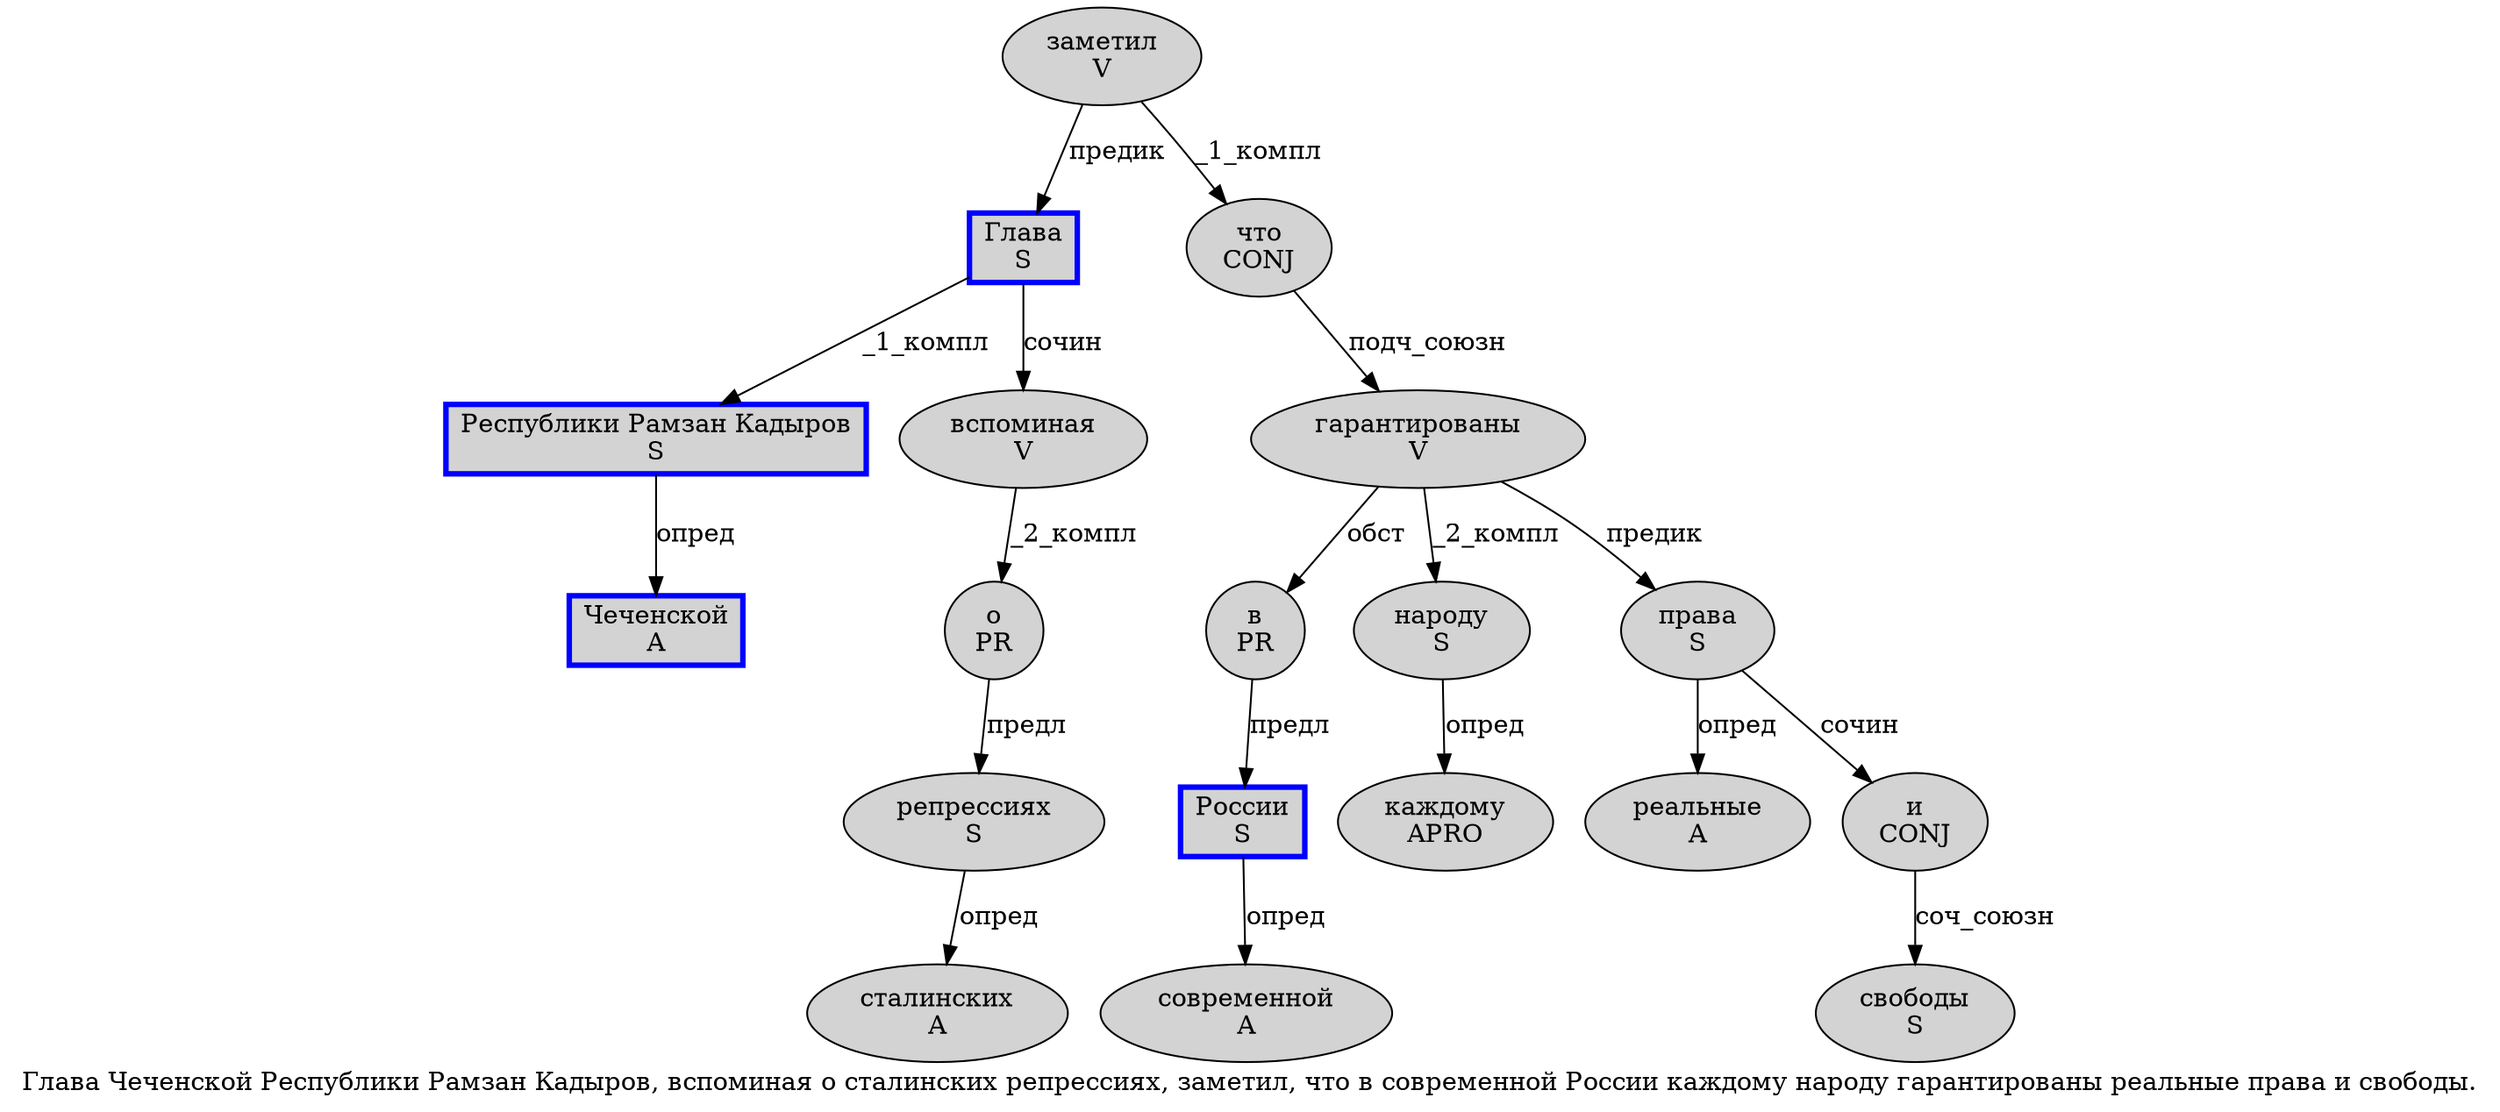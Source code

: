 digraph SENTENCE_379 {
	graph [label="Глава Чеченской Республики Рамзан Кадыров, вспоминая о сталинских репрессиях, заметил, что в современной России каждому народу гарантированы реальные права и свободы."]
	node [style=filled]
		0 [label="Глава
S" color=blue fillcolor=lightgray penwidth=3 shape=box]
		1 [label="Чеченской
A" color=blue fillcolor=lightgray penwidth=3 shape=box]
		2 [label="Республики Рамзан Кадыров
S" color=blue fillcolor=lightgray penwidth=3 shape=box]
		4 [label="вспоминая
V" color="" fillcolor=lightgray penwidth=1 shape=ellipse]
		5 [label="о
PR" color="" fillcolor=lightgray penwidth=1 shape=ellipse]
		6 [label="сталинских
A" color="" fillcolor=lightgray penwidth=1 shape=ellipse]
		7 [label="репрессиях
S" color="" fillcolor=lightgray penwidth=1 shape=ellipse]
		9 [label="заметил
V" color="" fillcolor=lightgray penwidth=1 shape=ellipse]
		11 [label="что
CONJ" color="" fillcolor=lightgray penwidth=1 shape=ellipse]
		12 [label="в
PR" color="" fillcolor=lightgray penwidth=1 shape=ellipse]
		13 [label="современной
A" color="" fillcolor=lightgray penwidth=1 shape=ellipse]
		14 [label="России
S" color=blue fillcolor=lightgray penwidth=3 shape=box]
		15 [label="каждому
APRO" color="" fillcolor=lightgray penwidth=1 shape=ellipse]
		16 [label="народу
S" color="" fillcolor=lightgray penwidth=1 shape=ellipse]
		17 [label="гарантированы
V" color="" fillcolor=lightgray penwidth=1 shape=ellipse]
		18 [label="реальные
A" color="" fillcolor=lightgray penwidth=1 shape=ellipse]
		19 [label="права
S" color="" fillcolor=lightgray penwidth=1 shape=ellipse]
		20 [label="и
CONJ" color="" fillcolor=lightgray penwidth=1 shape=ellipse]
		21 [label="свободы
S" color="" fillcolor=lightgray penwidth=1 shape=ellipse]
			14 -> 13 [label="опред"]
			11 -> 17 [label="подч_союзн"]
			9 -> 0 [label="предик"]
			9 -> 11 [label="_1_компл"]
			5 -> 7 [label="предл"]
			2 -> 1 [label="опред"]
			20 -> 21 [label="соч_союзн"]
			7 -> 6 [label="опред"]
			16 -> 15 [label="опред"]
			12 -> 14 [label="предл"]
			4 -> 5 [label="_2_компл"]
			17 -> 12 [label="обст"]
			17 -> 16 [label="_2_компл"]
			17 -> 19 [label="предик"]
			19 -> 18 [label="опред"]
			19 -> 20 [label="сочин"]
			0 -> 2 [label="_1_компл"]
			0 -> 4 [label="сочин"]
}